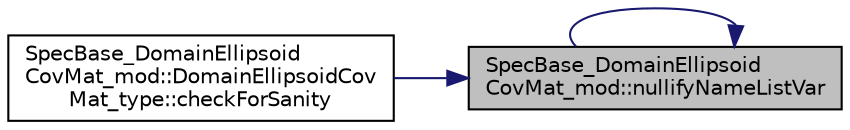 digraph "SpecBase_DomainEllipsoidCovMat_mod::nullifyNameListVar"
{
 // LATEX_PDF_SIZE
  edge [fontname="Helvetica",fontsize="10",labelfontname="Helvetica",labelfontsize="10"];
  node [fontname="Helvetica",fontsize="10",shape=record];
  rankdir="RL";
  Node1 [label="SpecBase_DomainEllipsoid\lCovMat_mod::nullifyNameListVar",height=0.2,width=0.4,color="black", fillcolor="grey75", style="filled", fontcolor="black",tooltip=" "];
  Node1 -> Node2 [dir="back",color="midnightblue",fontsize="10",style="solid",fontname="Helvetica"];
  Node2 [label="SpecBase_DomainEllipsoid\lCovMat_mod::DomainEllipsoidCov\lMat_type::checkForSanity",height=0.2,width=0.4,color="black", fillcolor="white", style="filled",URL="$structSpecBase__DomainEllipsoidCovMat__mod_1_1DomainEllipsoidCovMat__type.html#a508a29324ee67fbad8ff5a7c3bf3acaa",tooltip=" "];
  Node1 -> Node1 [dir="back",color="midnightblue",fontsize="10",style="solid",fontname="Helvetica"];
}
